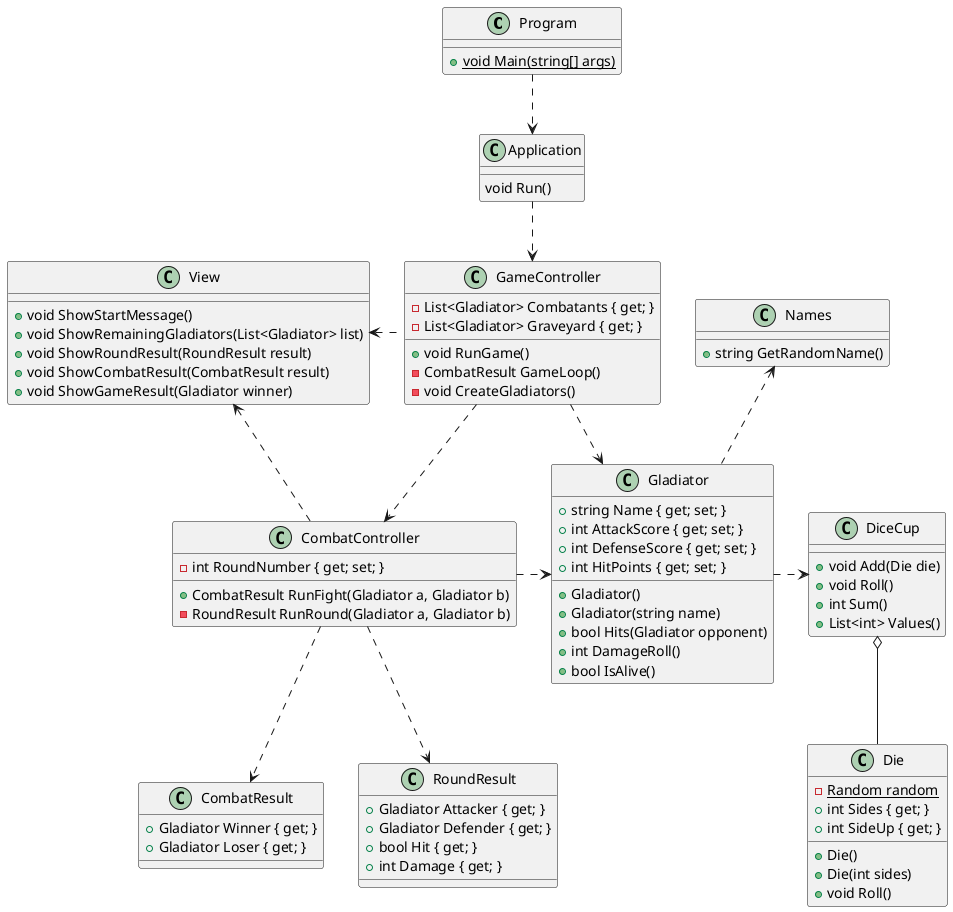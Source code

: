 @startuml

class Program {
	+ {static} void Main(string[] args)
}

class Application {
	void Run()
}

class GameController {
	- List<Gladiator> Combatants { get; }
	- List<Gladiator> Graveyard { get; }
	+ void RunGame()
	- CombatResult GameLoop()
	- void CreateGladiators()
}

class CombatController {
	- int RoundNumber { get; set; }
	+ CombatResult RunFight(Gladiator a, Gladiator b)
	- RoundResult RunRound(Gladiator a, Gladiator b)
}

class RoundResult {
	+ Gladiator Attacker { get; }
	+ Gladiator Defender { get; }
	+ bool Hit { get; }
	+ int Damage { get; }
}

class CombatResult {
	+ Gladiator Winner { get; }
	+ Gladiator Loser { get; }
}

class Gladiator {
	+ string Name { get; set; }
	+ int AttackScore { get; set; }
	+ int DefenseScore { get; set; }
	+ int HitPoints { get; set; }

	+ Gladiator()
	+ Gladiator(string name)
	+ bool Hits(Gladiator opponent)
	+ int DamageRoll()
	+ bool IsAlive()
}

class Die {
	- {static} Random random
	+ int Sides { get; }
	+ int SideUp { get; }
	+ Die()
	+ Die(int sides)
	+ void Roll()
}

class DiceCup {
	+ void Add(Die die)
	+ void Roll()
	+ int Sum()
	+ List<int> Values()
}

class View {
	+ void ShowStartMessage()
	+ void ShowRemainingGladiators(List<Gladiator> list)
	+ void ShowRoundResult(RoundResult result)
	+ void ShowCombatResult(CombatResult result)
	+ void ShowGameResult(Gladiator winner)
}

class Names {
	+ string GetRandomName()
}

Program ..> Application
Application ..> GameController
GameController .> Gladiator
GameController ..> CombatController
GameController .left.> View
CombatController ..> CombatResult
CombatController ..> RoundResult
CombatController .> Gladiator
CombatController .left.> View
DiceCup o-down- Die
Gladiator .up.> Names
Gladiator .right.> DiceCup


@enduml